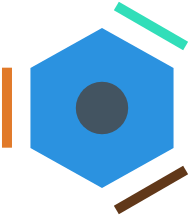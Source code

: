 <mxfile version="24.7.8">
  <diagram name="Page-1" id="HcOTLmmNsfUf8rnWxVMz">
    <mxGraphModel dx="691" dy="401" grid="1" gridSize="10" guides="1" tooltips="1" connect="1" arrows="1" fold="1" page="1" pageScale="1" pageWidth="827" pageHeight="1169" math="1" shadow="0">
      <root>
        <mxCell id="0" />
        <mxCell id="1" parent="0" />
        <mxCell id="PHlTgSyBsirvF18YIG-R-6" value="" style="shape=hexagon;perimeter=hexagonPerimeter2;whiteSpace=wrap;html=1;fixedSize=1;rounded=0;rotation=0;direction=south;fillColor=#2B92E0;strokeColor=none;" parent="1" vertex="1">
          <mxGeometry x="344.225" y="240" width="71.55" height="80" as="geometry" />
        </mxCell>
        <mxCell id="PHlTgSyBsirvF18YIG-R-7" value="" style="ellipse;whiteSpace=wrap;html=1;aspect=fixed;fillColor=#435461;strokeColor=none;" parent="1" vertex="1">
          <mxGeometry x="366.9" y="266.9" width="26.2" height="26.2" as="geometry" />
        </mxCell>
        <mxCell id="xXBTyWHlVURf_2NoqHK3-7" value="" style="rounded=0;whiteSpace=wrap;html=1;strokeColor=none;fillColor=#E17A2A;" parent="1" vertex="1">
          <mxGeometry x="329.99" y="259.84" width="5" height="40" as="geometry" />
        </mxCell>
        <mxCell id="WiSLto_gjKmPits39EAg-2" value="" style="rounded=0;whiteSpace=wrap;html=1;strokeColor=none;fillColor=#31DEB9;rotation=120;" vertex="1" parent="1">
          <mxGeometry x="402" y="219" width="5" height="40" as="geometry" />
        </mxCell>
        <mxCell id="WiSLto_gjKmPits39EAg-3" value="" style="rounded=0;whiteSpace=wrap;html=1;strokeColor=none;fillColor=#613819;rotation=60;" vertex="1" parent="1">
          <mxGeometry x="402" y="301" width="5" height="40" as="geometry" />
        </mxCell>
      </root>
    </mxGraphModel>
  </diagram>
</mxfile>
